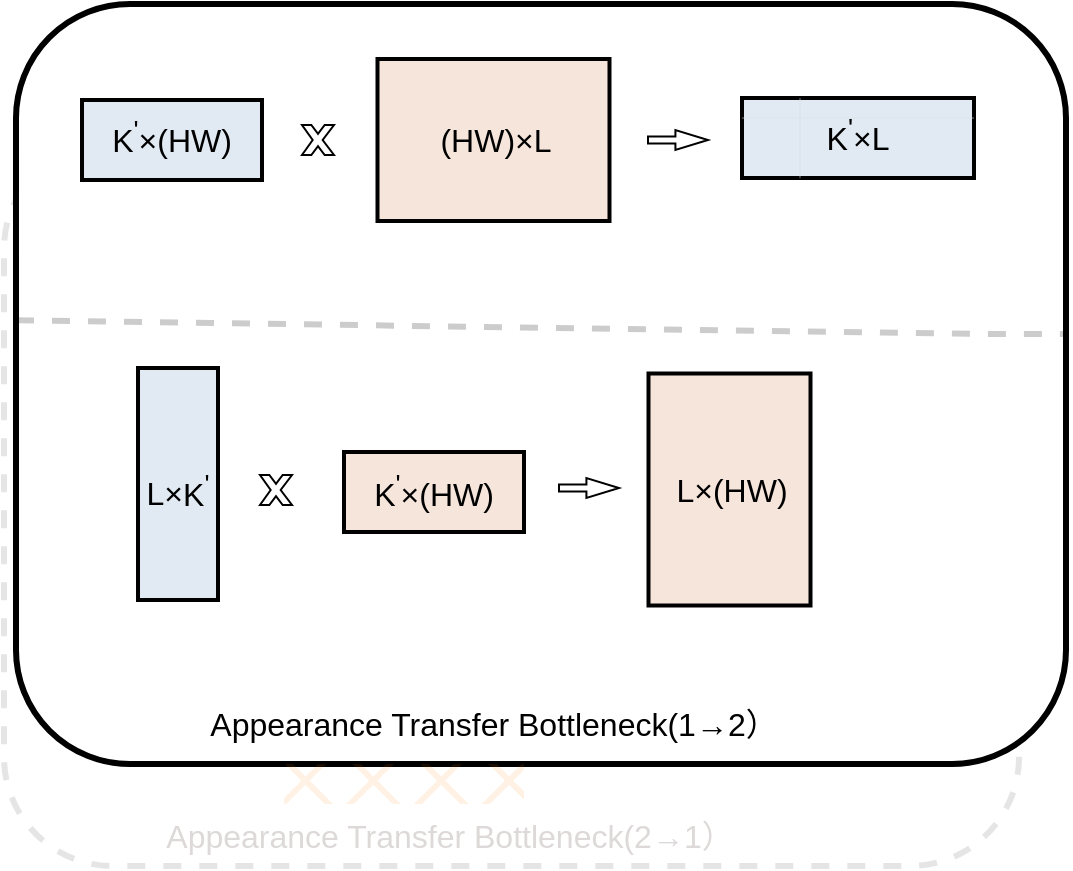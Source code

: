 <mxfile version="16.5.6" type="github">
  <diagram id="7XtfOpuD7Q2xYhAB9W4s" name="第 1 页">
    <mxGraphModel dx="782" dy="540" grid="1" gridSize="10" guides="1" tooltips="1" connect="1" arrows="1" fold="1" page="1" pageScale="1" pageWidth="827" pageHeight="1169" math="0" shadow="0">
      <root>
        <mxCell id="0" />
        <mxCell id="1" parent="0" />
        <mxCell id="jSd13r3pANXuDsG4-nZU-106" value="" style="rounded=1;whiteSpace=wrap;html=1;strokeWidth=3;fillColor=none;dashed=1;opacity=10;" parent="1" vertex="1">
          <mxGeometry x="149" y="178" width="507.5" height="363" as="geometry" />
        </mxCell>
        <mxCell id="jSd13r3pANXuDsG4-nZU-1" value="" style="rounded=1;whiteSpace=wrap;html=1;strokeWidth=3;" parent="1" vertex="1">
          <mxGeometry x="155" y="110" width="525" height="380" as="geometry" />
        </mxCell>
        <mxCell id="jSd13r3pANXuDsG4-nZU-8" value="" style="html=1;shadow=0;dashed=0;align=center;verticalAlign=middle;shape=mxgraph.arrows2.arrow;dy=0.64;dx=16.29;notch=0;" parent="1" vertex="1">
          <mxGeometry x="471" y="173" width="30" height="10" as="geometry" />
        </mxCell>
        <mxCell id="jSd13r3pANXuDsG4-nZU-10" value="" style="verticalLabelPosition=bottom;verticalAlign=top;html=1;shape=mxgraph.basic.x" parent="1" vertex="1">
          <mxGeometry x="298" y="170.5" width="16" height="15" as="geometry" />
        </mxCell>
        <mxCell id="jSd13r3pANXuDsG4-nZU-54" value="" style="rounded=0;whiteSpace=wrap;html=1;glass=0;sketch=0;shadow=0;fillColor=#e1eaf2;strokeWidth=2;" parent="1" vertex="1">
          <mxGeometry x="518" y="157" width="116" height="40" as="geometry" />
        </mxCell>
        <mxCell id="jSd13r3pANXuDsG4-nZU-79" value="" style="verticalLabelPosition=bottom;verticalAlign=top;html=1;shape=mxgraph.basic.x" parent="1" vertex="1">
          <mxGeometry x="277" y="345.5" width="16" height="15" as="geometry" />
        </mxCell>
        <mxCell id="jSd13r3pANXuDsG4-nZU-69" value="" style="rounded=0;whiteSpace=wrap;html=1;glass=0;sketch=0;shadow=0;fillColor=#e1eaf2;strokeWidth=2;rotation=90;" parent="1" vertex="1">
          <mxGeometry x="178" y="330" width="116" height="40" as="geometry" />
        </mxCell>
        <mxCell id="jSd13r3pANXuDsG4-nZU-80" value="" style="group" parent="1" vertex="1" connectable="0">
          <mxGeometry x="188" y="156" width="90" height="42" as="geometry" />
        </mxCell>
        <mxCell id="jSd13r3pANXuDsG4-nZU-2" value="" style="rounded=0;whiteSpace=wrap;html=1;glass=0;sketch=0;shadow=0;fillColor=#e1eaf2;strokeWidth=2;" parent="jSd13r3pANXuDsG4-nZU-80" vertex="1">
          <mxGeometry y="2" width="90" height="40" as="geometry" />
        </mxCell>
        <mxCell id="jSd13r3pANXuDsG4-nZU-37" value="&lt;font style=&quot;font-size: 16px&quot; face=&quot;Helvetica&quot;&gt;K&lt;sup&gt;&#39;&lt;/sup&gt;×(HW)&lt;/font&gt;" style="text;html=1;strokeColor=none;fillColor=none;align=center;verticalAlign=middle;whiteSpace=wrap;rounded=0;shadow=0;glass=0;sketch=0;fillStyle=cross-hatch;opacity=30;" parent="jSd13r3pANXuDsG4-nZU-80" vertex="1">
          <mxGeometry x="10" y="5" width="70" height="30" as="geometry" />
        </mxCell>
        <mxCell id="jSd13r3pANXuDsG4-nZU-82" value="" style="rounded=0;whiteSpace=wrap;html=1;glass=0;sketch=0;shadow=0;fillColor=#f6e5db;strokeWidth=2;" parent="1" vertex="1">
          <mxGeometry x="319" y="334" width="90" height="40" as="geometry" />
        </mxCell>
        <mxCell id="jSd13r3pANXuDsG4-nZU-91" value="&lt;font style=&quot;font-size: 16px&quot; face=&quot;Helvetica&quot;&gt;K&lt;sup&gt;&#39;&lt;/sup&gt;×(HW)&lt;/font&gt;" style="text;html=1;strokeColor=none;fillColor=none;align=center;verticalAlign=middle;whiteSpace=wrap;rounded=0;shadow=0;glass=0;sketch=0;fillStyle=cross-hatch;opacity=30;" parent="1" vertex="1">
          <mxGeometry x="329" y="338" width="70" height="30" as="geometry" />
        </mxCell>
        <mxCell id="jSd13r3pANXuDsG4-nZU-105" value="" style="html=1;shadow=0;dashed=0;align=center;verticalAlign=middle;shape=mxgraph.arrows2.arrow;dy=0.64;dx=16.29;notch=0;" parent="1" vertex="1">
          <mxGeometry x="426.5" y="347" width="30" height="10" as="geometry" />
        </mxCell>
        <mxCell id="jSd13r3pANXuDsG4-nZU-95" value="" style="rounded=0;whiteSpace=wrap;html=1;strokeWidth=2;fillColor=#F6E5DB;rotation=90;" parent="1" vertex="1">
          <mxGeometry x="453.75" y="312.25" width="116" height="81" as="geometry" />
        </mxCell>
        <mxCell id="jSd13r3pANXuDsG4-nZU-104" value="&lt;font style=&quot;font-size: 16px&quot;&gt;L&lt;/font&gt;&lt;font style=&quot;font-size: 16px&quot;&gt;&lt;font style=&quot;font-size: 16px&quot;&gt;×&lt;/font&gt;(HW)&lt;/font&gt;" style="text;html=1;strokeColor=none;fillColor=none;align=center;verticalAlign=middle;whiteSpace=wrap;rounded=0;shadow=0;glass=0;sketch=0;fillStyle=cross-hatch;opacity=30;rotation=0;" parent="1" vertex="1">
          <mxGeometry x="477.5" y="338" width="70" height="30" as="geometry" />
        </mxCell>
        <mxCell id="jSd13r3pANXuDsG4-nZU-77" value="&lt;font style=&quot;font-size: 16px&quot;&gt;L×&lt;/font&gt;&lt;font style=&quot;font-size: 16px&quot;&gt;K&lt;sup&gt;&#39;&lt;/sup&gt;&lt;/font&gt;" style="text;html=1;strokeColor=none;fillColor=none;align=center;verticalAlign=middle;whiteSpace=wrap;rounded=0;shadow=0;glass=0;sketch=0;fillStyle=cross-hatch;opacity=30;rotation=0;" parent="1" vertex="1">
          <mxGeometry x="201" y="338" width="70" height="30" as="geometry" />
        </mxCell>
        <mxCell id="jSd13r3pANXuDsG4-nZU-56" value="" style="endArrow=none;html=1;rounded=0;entryX=1;entryY=0.25;entryDx=0;entryDy=0;exitX=0;exitY=0.25;exitDx=0;exitDy=0;strokeColor=#d5dce2;opacity=30;" parent="1" edge="1">
          <mxGeometry width="50" height="50" relative="1" as="geometry">
            <mxPoint x="518" y="167" as="sourcePoint" />
            <mxPoint x="634" y="167" as="targetPoint" />
          </mxGeometry>
        </mxCell>
        <mxCell id="jSd13r3pANXuDsG4-nZU-58" value="" style="endArrow=none;html=1;rounded=0;strokeColor=#d5dce2;exitX=0.25;exitY=0;exitDx=0;exitDy=0;entryX=0.25;entryY=1;entryDx=0;entryDy=0;opacity=30;" parent="1" edge="1">
          <mxGeometry width="50" height="50" relative="1" as="geometry">
            <mxPoint x="547" y="157" as="sourcePoint" />
            <mxPoint x="547" y="197" as="targetPoint" />
          </mxGeometry>
        </mxCell>
        <mxCell id="jSd13r3pANXuDsG4-nZU-63" value="&lt;font style=&quot;font-size: 16px&quot;&gt;K&lt;sup&gt;&#39;&lt;/sup&gt;×L&lt;/font&gt;" style="text;html=1;strokeColor=none;fillColor=none;align=center;verticalAlign=middle;whiteSpace=wrap;rounded=0;shadow=0;glass=0;sketch=0;fillStyle=cross-hatch;opacity=30;" parent="1" vertex="1">
          <mxGeometry x="541" y="160" width="70" height="30" as="geometry" />
        </mxCell>
        <mxCell id="H8M6aFFdjHr4lKEAm0NU-12" value="" style="rounded=0;whiteSpace=wrap;html=1;shadow=0;glass=0;dashed=1;sketch=0;fillStyle=cross-hatch;fontFamily=Helvetica;fontSize=16;strokeColor=none;strokeWidth=3;fillColor=#FF8000;gradientColor=none;opacity=10;" parent="1" vertex="1">
          <mxGeometry x="289" y="490" width="120" height="20" as="geometry" />
        </mxCell>
        <mxCell id="H8M6aFFdjHr4lKEAm0NU-14" value="&lt;font color=&quot;#dcd9d8&quot;&gt;Appearance Transfer Bottleneck(2→1）&lt;/font&gt;" style="text;html=1;strokeColor=none;fillColor=none;align=center;verticalAlign=middle;whiteSpace=wrap;rounded=0;shadow=0;glass=0;dashed=1;sketch=0;fillStyle=cross-hatch;fontFamily=Helvetica;fontSize=16;opacity=10;" parent="1" vertex="1">
          <mxGeometry x="212" y="511" width="320" height="30" as="geometry" />
        </mxCell>
        <mxCell id="H8M6aFFdjHr4lKEAm0NU-16" value="Appearance Transfer Bottleneck(1→2）" style="text;html=1;strokeColor=none;fillColor=none;align=center;verticalAlign=middle;whiteSpace=wrap;rounded=0;shadow=0;glass=0;dashed=1;sketch=0;fillStyle=cross-hatch;fontFamily=Helvetica;fontSize=16;opacity=10;" parent="1" vertex="1">
          <mxGeometry x="233.75" y="455" width="320" height="30" as="geometry" />
        </mxCell>
        <mxCell id="E_DK4MQ3yL-nt7jHt61c-1" value="" style="endArrow=none;dashed=1;html=1;exitX=0;exitY=0.403;exitDx=0;exitDy=0;exitPerimeter=0;rounded=0;strokeColor=default;opacity=20;jumpStyle=none;jumpSize=12;endSize=6;strokeWidth=3;" edge="1" parent="1">
          <mxGeometry width="50" height="50" relative="1" as="geometry">
            <mxPoint x="155" y="268.14" as="sourcePoint" />
            <mxPoint x="680" y="275" as="targetPoint" />
            <Array as="points">
              <mxPoint x="640" y="275" />
            </Array>
          </mxGeometry>
        </mxCell>
        <mxCell id="E_DK4MQ3yL-nt7jHt61c-2" value="" style="rounded=0;whiteSpace=wrap;html=1;strokeWidth=2;fillColor=#F6E5DB;rotation=0;" vertex="1" parent="1">
          <mxGeometry x="335.75" y="137.5" width="116" height="81" as="geometry" />
        </mxCell>
        <mxCell id="jSd13r3pANXuDsG4-nZU-40" value="&lt;font style=&quot;font-size: 16px&quot;&gt;(HW)&lt;/font&gt;&lt;font style=&quot;font-size: 16px&quot;&gt;×L&lt;/font&gt;" style="text;html=1;strokeColor=none;fillColor=none;align=center;verticalAlign=middle;whiteSpace=wrap;rounded=0;shadow=0;glass=0;sketch=0;fillStyle=cross-hatch;opacity=30;" parent="1" vertex="1">
          <mxGeometry x="360" y="163" width="70" height="30" as="geometry" />
        </mxCell>
      </root>
    </mxGraphModel>
  </diagram>
</mxfile>
